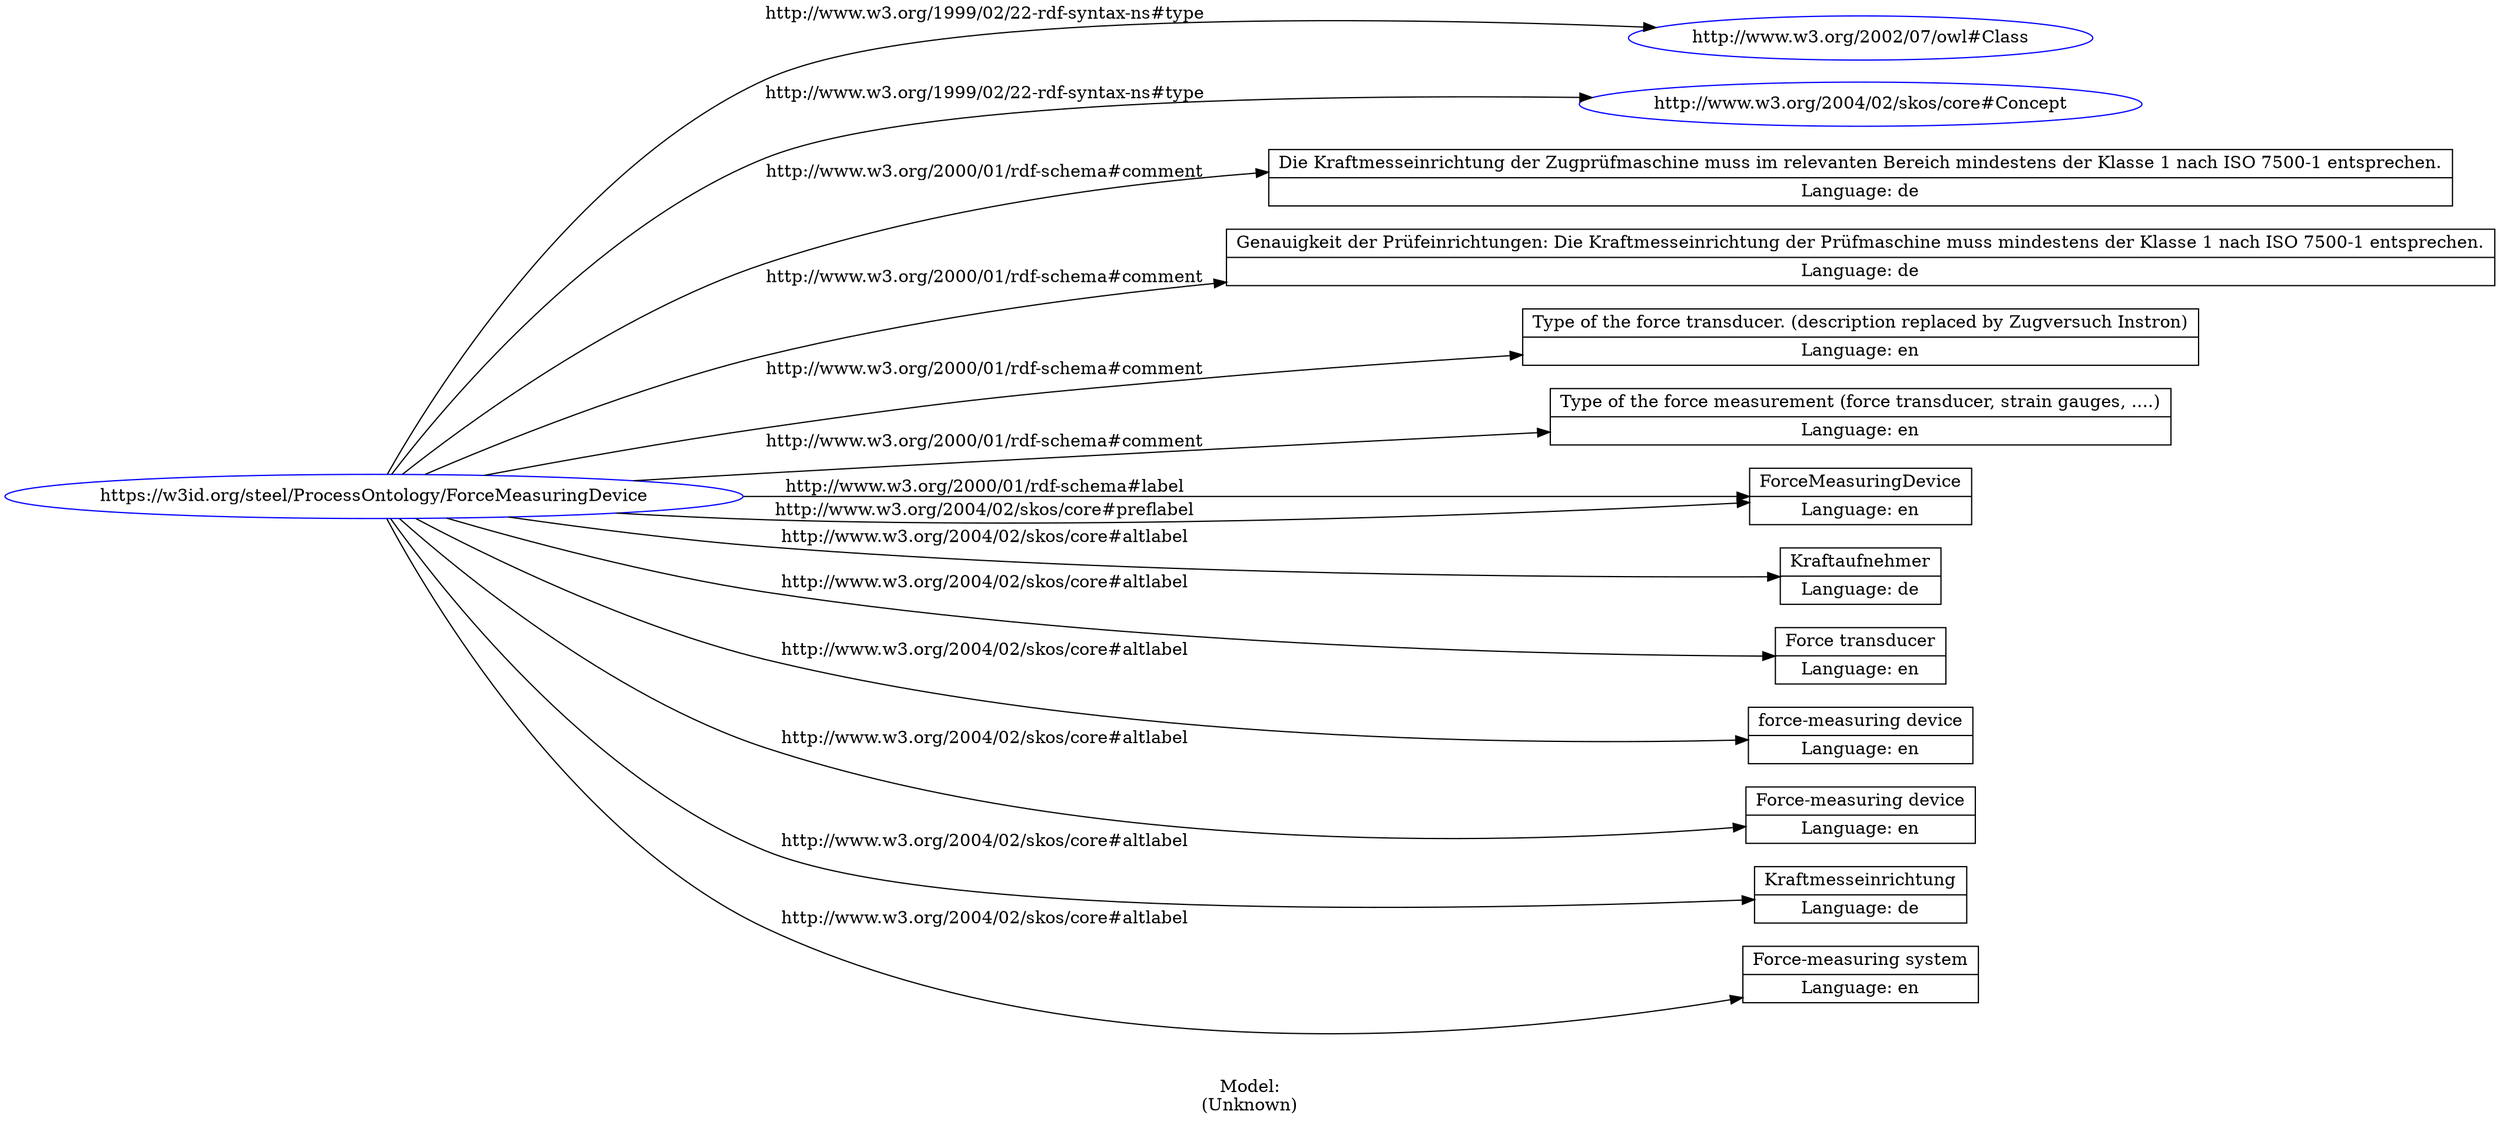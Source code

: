 digraph {
	rankdir = LR;
	charset="utf-8";

	"Rhttps://w3id.org/steel/ProcessOntology/ForceMeasuringDevice" -> "Rhttp://www.w3.org/2002/07/owl#Class" [ label="http://www.w3.org/1999/02/22-rdf-syntax-ns#type" ];
	"Rhttps://w3id.org/steel/ProcessOntology/ForceMeasuringDevice" -> "Rhttp://www.w3.org/2004/02/skos/core#Concept" [ label="http://www.w3.org/1999/02/22-rdf-syntax-ns#type" ];
	"Rhttps://w3id.org/steel/ProcessOntology/ForceMeasuringDevice" -> "LDie Kraftmesseinrichtung der Zugprüfmaschine muss im relevanten Bereich mindestens der Klasse 1 nach ISO 7500-1 entsprechen.|Language: de" [ label="http://www.w3.org/2000/01/rdf-schema#comment" ];
	"Rhttps://w3id.org/steel/ProcessOntology/ForceMeasuringDevice" -> "LGenauigkeit der Prüfeinrichtungen: Die Kraftmesseinrichtung der Prüfmaschine muss mindestens der Klasse 1 nach ISO 7500-1 entsprechen.|Language: de" [ label="http://www.w3.org/2000/01/rdf-schema#comment" ];
	"Rhttps://w3id.org/steel/ProcessOntology/ForceMeasuringDevice" -> "LType of the force transducer. (description replaced by Zugversuch Instron)|Language: en" [ label="http://www.w3.org/2000/01/rdf-schema#comment" ];
	"Rhttps://w3id.org/steel/ProcessOntology/ForceMeasuringDevice" -> "LType of the force measurement (force transducer, strain gauges, ....)|Language: en" [ label="http://www.w3.org/2000/01/rdf-schema#comment" ];
	"Rhttps://w3id.org/steel/ProcessOntology/ForceMeasuringDevice" -> "LForceMeasuringDevice|Language: en" [ label="http://www.w3.org/2000/01/rdf-schema#label" ];
	"Rhttps://w3id.org/steel/ProcessOntology/ForceMeasuringDevice" -> "LKraftaufnehmer|Language: de" [ label="http://www.w3.org/2004/02/skos/core#altlabel" ];
	"Rhttps://w3id.org/steel/ProcessOntology/ForceMeasuringDevice" -> "LForce transducer|Language: en" [ label="http://www.w3.org/2004/02/skos/core#altlabel" ];
	"Rhttps://w3id.org/steel/ProcessOntology/ForceMeasuringDevice" -> "Lforce-measuring device|Language: en" [ label="http://www.w3.org/2004/02/skos/core#altlabel" ];
	"Rhttps://w3id.org/steel/ProcessOntology/ForceMeasuringDevice" -> "LForce-measuring device|Language: en" [ label="http://www.w3.org/2004/02/skos/core#altlabel" ];
	"Rhttps://w3id.org/steel/ProcessOntology/ForceMeasuringDevice" -> "LKraftmesseinrichtung|Language: de" [ label="http://www.w3.org/2004/02/skos/core#altlabel" ];
	"Rhttps://w3id.org/steel/ProcessOntology/ForceMeasuringDevice" -> "LForce-measuring system|Language: en" [ label="http://www.w3.org/2004/02/skos/core#altlabel" ];
	"Rhttps://w3id.org/steel/ProcessOntology/ForceMeasuringDevice" -> "LForceMeasuringDevice|Language: en" [ label="http://www.w3.org/2004/02/skos/core#preflabel" ];

	// Resources
	"Rhttps://w3id.org/steel/ProcessOntology/ForceMeasuringDevice" [ label="https://w3id.org/steel/ProcessOntology/ForceMeasuringDevice", shape = ellipse, color = blue ];
	"Rhttp://www.w3.org/2002/07/owl#Class" [ label="http://www.w3.org/2002/07/owl#Class", shape = ellipse, color = blue ];
	"Rhttp://www.w3.org/2004/02/skos/core#Concept" [ label="http://www.w3.org/2004/02/skos/core#Concept", shape = ellipse, color = blue ];

	// Anonymous nodes

	// Literals
	"LDie Kraftmesseinrichtung der Zugprüfmaschine muss im relevanten Bereich mindestens der Klasse 1 nach ISO 7500-1 entsprechen.|Language: de" [ label="Die Kraftmesseinrichtung der Zugprüfmaschine muss im relevanten Bereich mindestens der Klasse 1 nach ISO 7500-1 entsprechen.|Language: de", shape = record ];
	"LGenauigkeit der Prüfeinrichtungen: Die Kraftmesseinrichtung der Prüfmaschine muss mindestens der Klasse 1 nach ISO 7500-1 entsprechen.|Language: de" [ label="Genauigkeit der Prüfeinrichtungen: Die Kraftmesseinrichtung der Prüfmaschine muss mindestens der Klasse 1 nach ISO 7500-1 entsprechen.|Language: de", shape = record ];
	"LType of the force transducer. (description replaced by Zugversuch Instron)|Language: en" [ label="Type of the force transducer. (description replaced by Zugversuch Instron)|Language: en", shape = record ];
	"LType of the force measurement (force transducer, strain gauges, ....)|Language: en" [ label="Type of the force measurement (force transducer, strain gauges, ....)|Language: en", shape = record ];
	"LForceMeasuringDevice|Language: en" [ label="ForceMeasuringDevice|Language: en", shape = record ];
	"LKraftaufnehmer|Language: de" [ label="Kraftaufnehmer|Language: de", shape = record ];
	"LForce transducer|Language: en" [ label="Force transducer|Language: en", shape = record ];
	"Lforce-measuring device|Language: en" [ label="force-measuring device|Language: en", shape = record ];
	"LForce-measuring device|Language: en" [ label="Force-measuring device|Language: en", shape = record ];
	"LKraftmesseinrichtung|Language: de" [ label="Kraftmesseinrichtung|Language: de", shape = record ];
	"LForce-measuring system|Language: en" [ label="Force-measuring system|Language: en", shape = record ];

	label="\n\nModel:\n(Unknown)";
}
